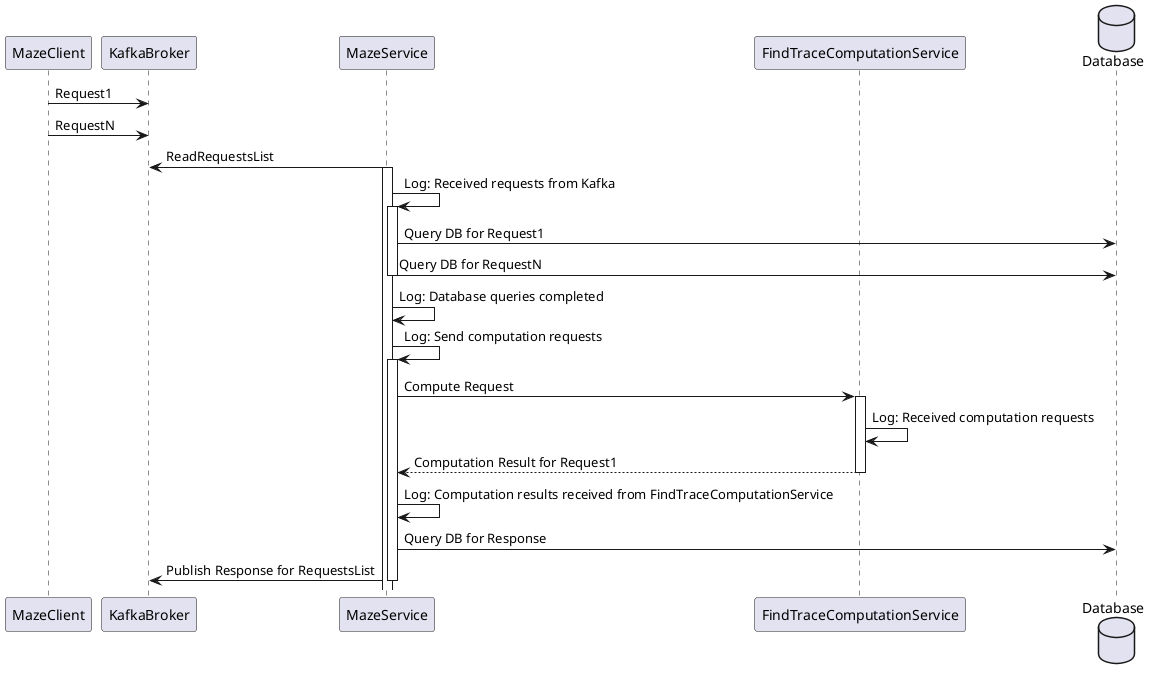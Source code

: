 @startuml GPWTaskSeqence
participant MazeClient
participant KafkaBroker
participant MazeService
participant FindTraceComputationService
database Database



MazeClient -> KafkaBroker: Request1
MazeClient -> KafkaBroker: RequestN

MazeService -> KafkaBroker: ReadRequestsList


activate MazeService
MazeService -> MazeService: Log: Received requests from Kafka

activate MazeService
MazeService -> Database: Query DB for Request1
MazeService -> Database: Query DB for RequestN
deactivate MazeService

MazeService -> MazeService: Log: Database queries completed

MazeService -> MazeService: Log: Send computation requests

activate MazeService
MazeService -> FindTraceComputationService: Compute Request

activate FindTraceComputationService
FindTraceComputationService -> FindTraceComputationService: Log: Received computation requests

FindTraceComputationService --> MazeService: Computation Result for Request1
deactivate FindTraceComputationService
MazeService -> MazeService: Log: Computation results received from FindTraceComputationService
MazeService -> Database: Query DB for Response
MazeService -> KafkaBroker: Publish Response for RequestsList
deactivate MazeService


deactivate KafkaBroker
@enduml

